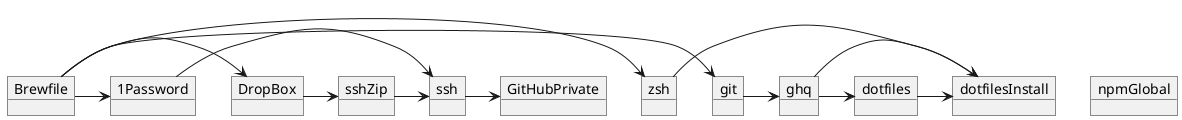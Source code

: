 @startuml

object Brewfile

object git
object ghq
object zsh

object dotfiles
object dotfilesInstall
object npmGlobal


' File
object ssh
object sshZip

' App
object 1Password
object DropBox

' Service
object GitHubPrivate

Brewfile->git
Brewfile->zsh
Brewfile->DropBox
Brewfile->1Password

sshZip->ssh
1Password->ssh

zsh->dotfilesInstall
ghq->dotfiles
git->ghq
DropBox->sshZip
ssh->GitHubPrivate

ghq->dotfilesInstall
dotfiles->dotfilesInstall

@enduml
